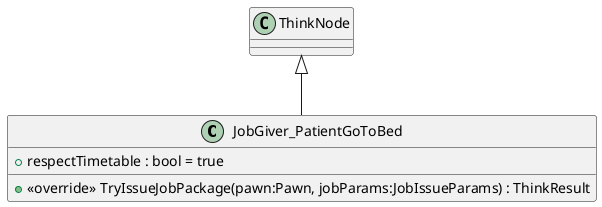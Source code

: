 @startuml
class JobGiver_PatientGoToBed {
    + respectTimetable : bool = true
    + <<override>> TryIssueJobPackage(pawn:Pawn, jobParams:JobIssueParams) : ThinkResult
}
ThinkNode <|-- JobGiver_PatientGoToBed
@enduml
